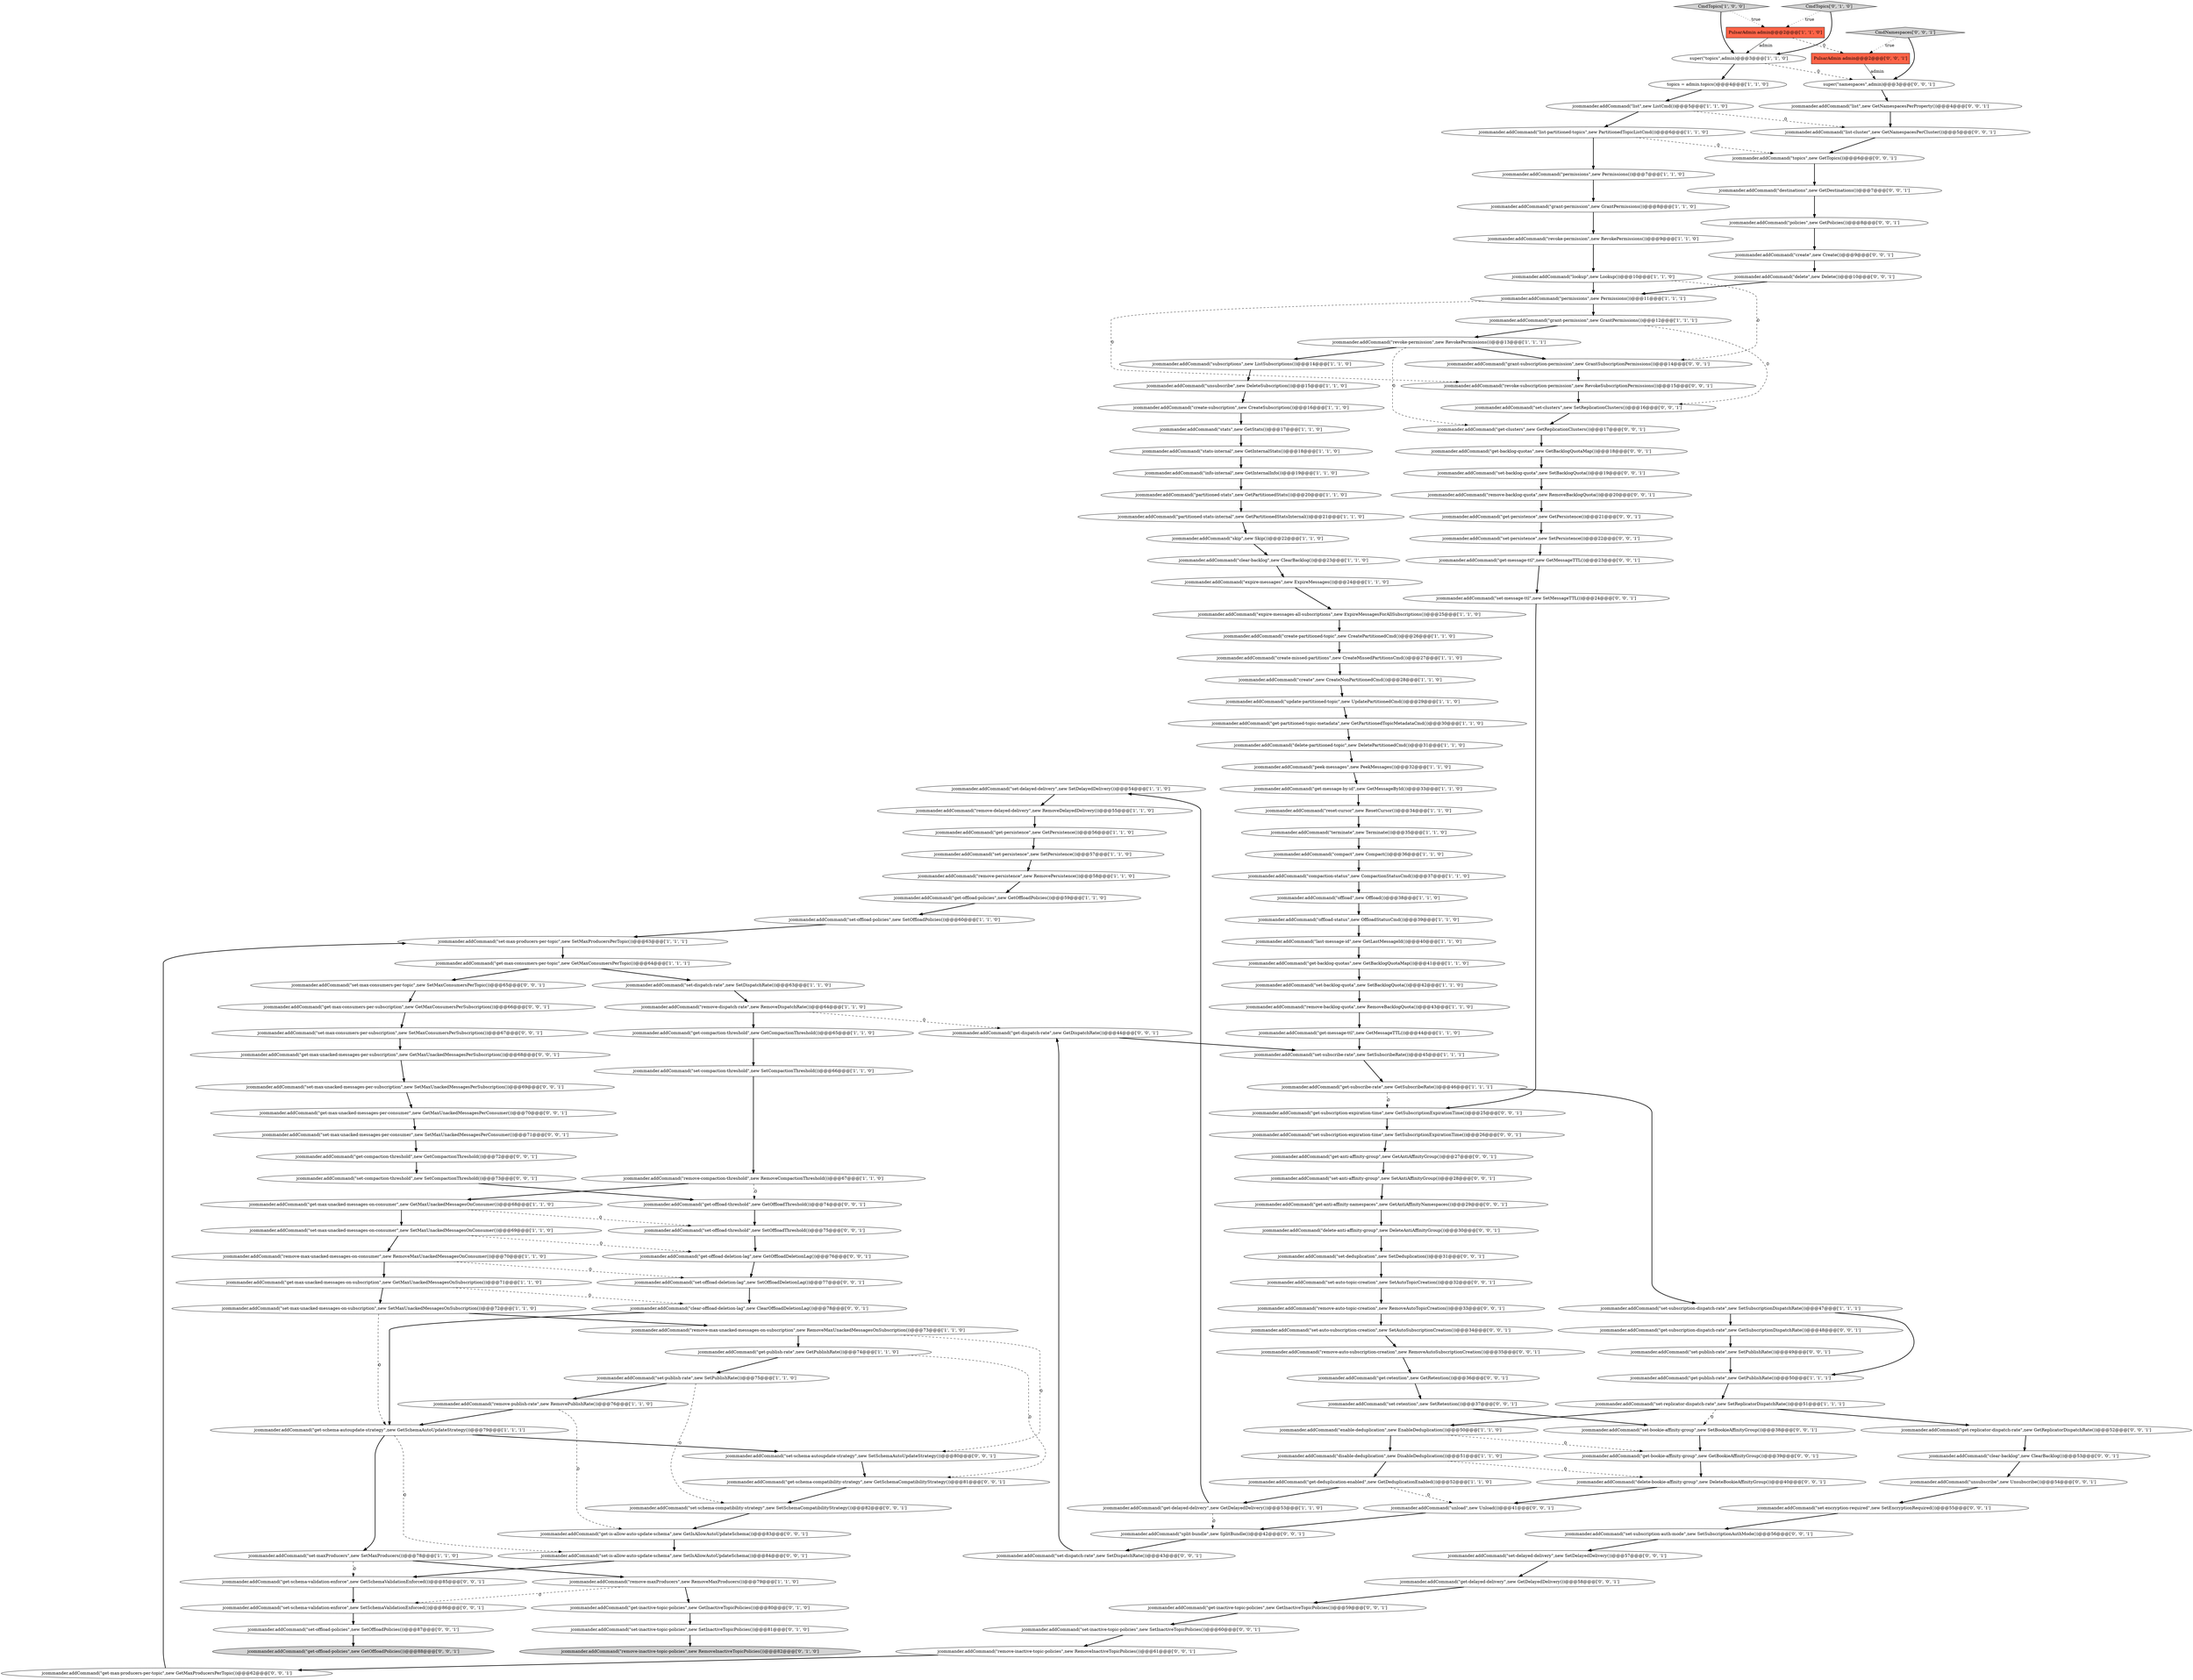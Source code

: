 digraph {
77 [style = filled, label = "jcommander.addCommand(\"set-delayed-delivery\",new SetDelayedDelivery())@@@54@@@['1', '1', '0']", fillcolor = white, shape = ellipse image = "AAA0AAABBB1BBB"];
44 [style = filled, label = "jcommander.addCommand(\"grant-permission\",new GrantPermissions())@@@8@@@['1', '1', '0']", fillcolor = white, shape = ellipse image = "AAA0AAABBB1BBB"];
90 [style = filled, label = "jcommander.addCommand(\"grant-subscription-permission\",new GrantSubscriptionPermissions())@@@14@@@['0', '0', '1']", fillcolor = white, shape = ellipse image = "AAA0AAABBB3BBB"];
52 [style = filled, label = "jcommander.addCommand(\"get-offload-policies\",new GetOffloadPolicies())@@@59@@@['1', '1', '0']", fillcolor = white, shape = ellipse image = "AAA0AAABBB1BBB"];
110 [style = filled, label = "jcommander.addCommand(\"list-cluster\",new GetNamespacesPerCluster())@@@5@@@['0', '0', '1']", fillcolor = white, shape = ellipse image = "AAA0AAABBB3BBB"];
112 [style = filled, label = "jcommander.addCommand(\"policies\",new GetPolicies())@@@8@@@['0', '0', '1']", fillcolor = white, shape = ellipse image = "AAA0AAABBB3BBB"];
13 [style = filled, label = "jcommander.addCommand(\"set-offload-policies\",new SetOffloadPolicies())@@@60@@@['1', '1', '0']", fillcolor = white, shape = ellipse image = "AAA0AAABBB1BBB"];
140 [style = filled, label = "jcommander.addCommand(\"set-subscription-expiration-time\",new SetSubscriptionExpirationTime())@@@26@@@['0', '0', '1']", fillcolor = white, shape = ellipse image = "AAA0AAABBB3BBB"];
17 [style = filled, label = "jcommander.addCommand(\"lookup\",new Lookup())@@@10@@@['1', '1', '0']", fillcolor = white, shape = ellipse image = "AAA0AAABBB1BBB"];
105 [style = filled, label = "jcommander.addCommand(\"get-max-producers-per-topic\",new GetMaxProducersPerTopic())@@@62@@@['0', '0', '1']", fillcolor = white, shape = ellipse image = "AAA0AAABBB3BBB"];
106 [style = filled, label = "jcommander.addCommand(\"clear-backlog\",new ClearBacklog())@@@53@@@['0', '0', '1']", fillcolor = white, shape = ellipse image = "AAA0AAABBB3BBB"];
15 [style = filled, label = "jcommander.addCommand(\"set-max-unacked-messages-on-consumer\",new SetMaxUnackedMessagesOnConsumer())@@@69@@@['1', '1', '0']", fillcolor = white, shape = ellipse image = "AAA0AAABBB1BBB"];
113 [style = filled, label = "jcommander.addCommand(\"set-encryption-required\",new SetEncryptionRequired())@@@55@@@['0', '0', '1']", fillcolor = white, shape = ellipse image = "AAA0AAABBB3BBB"];
31 [style = filled, label = "jcommander.addCommand(\"subscriptions\",new ListSubscriptions())@@@14@@@['1', '1', '0']", fillcolor = white, shape = ellipse image = "AAA0AAABBB1BBB"];
111 [style = filled, label = "jcommander.addCommand(\"set-max-consumers-per-topic\",new SetMaxConsumersPerTopic())@@@65@@@['0', '0', '1']", fillcolor = white, shape = ellipse image = "AAA0AAABBB3BBB"];
64 [style = filled, label = "jcommander.addCommand(\"get-subscribe-rate\",new GetSubscribeRate())@@@46@@@['1', '1', '1']", fillcolor = white, shape = ellipse image = "AAA0AAABBB1BBB"];
73 [style = filled, label = "jcommander.addCommand(\"partitioned-stats-internal\",new GetPartitionedStatsInternal())@@@21@@@['1', '1', '0']", fillcolor = white, shape = ellipse image = "AAA0AAABBB1BBB"];
35 [style = filled, label = "jcommander.addCommand(\"remove-persistence\",new RemovePersistence())@@@58@@@['1', '1', '0']", fillcolor = white, shape = ellipse image = "AAA0AAABBB1BBB"];
124 [style = filled, label = "jcommander.addCommand(\"unsubscribe\",new Unsubscribe())@@@54@@@['0', '0', '1']", fillcolor = white, shape = ellipse image = "AAA0AAABBB3BBB"];
78 [style = filled, label = "jcommander.addCommand(\"offload\",new Offload())@@@38@@@['1', '1', '0']", fillcolor = white, shape = ellipse image = "AAA0AAABBB1BBB"];
119 [style = filled, label = "jcommander.addCommand(\"delete-anti-affinity-group\",new DeleteAntiAffinityGroup())@@@30@@@['0', '0', '1']", fillcolor = white, shape = ellipse image = "AAA0AAABBB3BBB"];
121 [style = filled, label = "jcommander.addCommand(\"get-compaction-threshold\",new GetCompactionThreshold())@@@72@@@['0', '0', '1']", fillcolor = white, shape = ellipse image = "AAA0AAABBB3BBB"];
128 [style = filled, label = "jcommander.addCommand(\"get-inactive-topic-policies\",new GetInactiveTopicPolicies())@@@59@@@['0', '0', '1']", fillcolor = white, shape = ellipse image = "AAA0AAABBB3BBB"];
33 [style = filled, label = "jcommander.addCommand(\"offload-status\",new OffloadStatusCmd())@@@39@@@['1', '1', '0']", fillcolor = white, shape = ellipse image = "AAA0AAABBB1BBB"];
63 [style = filled, label = "jcommander.addCommand(\"set-maxProducers\",new SetMaxProducers())@@@78@@@['1', '1', '0']", fillcolor = white, shape = ellipse image = "AAA0AAABBB1BBB"];
59 [style = filled, label = "CmdTopics['1', '0', '0']", fillcolor = lightgray, shape = diamond image = "AAA0AAABBB1BBB"];
115 [style = filled, label = "jcommander.addCommand(\"set-persistence\",new SetPersistence())@@@22@@@['0', '0', '1']", fillcolor = white, shape = ellipse image = "AAA0AAABBB3BBB"];
120 [style = filled, label = "jcommander.addCommand(\"get-max-consumers-per-subscription\",new GetMaxConsumersPerSubscription())@@@66@@@['0', '0', '1']", fillcolor = white, shape = ellipse image = "AAA0AAABBB3BBB"];
79 [style = filled, label = "jcommander.addCommand(\"remove-inactive-topic-policies\",new RemoveInactiveTopicPolicies())@@@82@@@['0', '1', '0']", fillcolor = lightgray, shape = ellipse image = "AAA1AAABBB2BBB"];
58 [style = filled, label = "jcommander.addCommand(\"stats\",new GetStats())@@@17@@@['1', '1', '0']", fillcolor = white, shape = ellipse image = "AAA0AAABBB1BBB"];
36 [style = filled, label = "jcommander.addCommand(\"remove-max-unacked-messages-on-consumer\",new RemoveMaxUnackedMessagesOnConsumer())@@@70@@@['1', '1', '0']", fillcolor = white, shape = ellipse image = "AAA0AAABBB1BBB"];
92 [style = filled, label = "jcommander.addCommand(\"set-delayed-delivery\",new SetDelayedDelivery())@@@57@@@['0', '0', '1']", fillcolor = white, shape = ellipse image = "AAA0AAABBB3BBB"];
151 [style = filled, label = "jcommander.addCommand(\"get-backlog-quotas\",new GetBacklogQuotaMap())@@@18@@@['0', '0', '1']", fillcolor = white, shape = ellipse image = "AAA0AAABBB3BBB"];
26 [style = filled, label = "jcommander.addCommand(\"set-publish-rate\",new SetPublishRate())@@@75@@@['1', '1', '0']", fillcolor = white, shape = ellipse image = "AAA0AAABBB1BBB"];
60 [style = filled, label = "jcommander.addCommand(\"remove-backlog-quota\",new RemoveBacklogQuota())@@@43@@@['1', '1', '0']", fillcolor = white, shape = ellipse image = "AAA0AAABBB1BBB"];
83 [style = filled, label = "jcommander.addCommand(\"set-offload-policies\",new SetOffloadPolicies())@@@87@@@['0', '0', '1']", fillcolor = white, shape = ellipse image = "AAA0AAABBB3BBB"];
96 [style = filled, label = "jcommander.addCommand(\"set-anti-affinity-group\",new SetAntiAffinityGroup())@@@28@@@['0', '0', '1']", fillcolor = white, shape = ellipse image = "AAA0AAABBB3BBB"];
27 [style = filled, label = "jcommander.addCommand(\"permissions\",new Permissions())@@@11@@@['1', '1', '1']", fillcolor = white, shape = ellipse image = "AAA0AAABBB1BBB"];
156 [style = filled, label = "jcommander.addCommand(\"get-anti-affinity-namespaces\",new GetAntiAffinityNamespaces())@@@29@@@['0', '0', '1']", fillcolor = white, shape = ellipse image = "AAA0AAABBB3BBB"];
109 [style = filled, label = "jcommander.addCommand(\"get-offload-deletion-lag\",new GetOffloadDeletionLag())@@@76@@@['0', '0', '1']", fillcolor = white, shape = ellipse image = "AAA0AAABBB3BBB"];
54 [style = filled, label = "jcommander.addCommand(\"get-compaction-threshold\",new GetCompactionThreshold())@@@65@@@['1', '1', '0']", fillcolor = white, shape = ellipse image = "AAA0AAABBB1BBB"];
103 [style = filled, label = "jcommander.addCommand(\"set-max-consumers-per-subscription\",new SetMaxConsumersPerSubscription())@@@67@@@['0', '0', '1']", fillcolor = white, shape = ellipse image = "AAA0AAABBB3BBB"];
32 [style = filled, label = "jcommander.addCommand(\"set-max-producers-per-topic\",new SetMaxProducersPerTopic())@@@63@@@['1', '1', '1']", fillcolor = white, shape = ellipse image = "AAA0AAABBB1BBB"];
74 [style = filled, label = "jcommander.addCommand(\"terminate\",new Terminate())@@@35@@@['1', '1', '0']", fillcolor = white, shape = ellipse image = "AAA0AAABBB1BBB"];
148 [style = filled, label = "jcommander.addCommand(\"revoke-subscription-permission\",new RevokeSubscriptionPermissions())@@@15@@@['0', '0', '1']", fillcolor = white, shape = ellipse image = "AAA0AAABBB3BBB"];
68 [style = filled, label = "jcommander.addCommand(\"last-message-id\",new GetLastMessageId())@@@40@@@['1', '1', '0']", fillcolor = white, shape = ellipse image = "AAA0AAABBB1BBB"];
147 [style = filled, label = "PulsarAdmin admin@@@2@@@['0', '0', '1']", fillcolor = tomato, shape = box image = "AAA0AAABBB3BBB"];
136 [style = filled, label = "jcommander.addCommand(\"remove-inactive-topic-policies\",new RemoveInactiveTopicPolicies())@@@61@@@['0', '0', '1']", fillcolor = white, shape = ellipse image = "AAA0AAABBB3BBB"];
138 [style = filled, label = "jcommander.addCommand(\"get-max-unacked-messages-per-consumer\",new GetMaxUnackedMessagesPerConsumer())@@@70@@@['0', '0', '1']", fillcolor = white, shape = ellipse image = "AAA0AAABBB3BBB"];
153 [style = filled, label = "jcommander.addCommand(\"set-bookie-affinity-group\",new SetBookieAffinityGroup())@@@38@@@['0', '0', '1']", fillcolor = white, shape = ellipse image = "AAA0AAABBB3BBB"];
81 [style = filled, label = "jcommander.addCommand(\"get-inactive-topic-policies\",new GetInactiveTopicPolicies())@@@80@@@['0', '1', '0']", fillcolor = white, shape = ellipse image = "AAA1AAABBB2BBB"];
101 [style = filled, label = "jcommander.addCommand(\"set-message-ttl\",new SetMessageTTL())@@@24@@@['0', '0', '1']", fillcolor = white, shape = ellipse image = "AAA0AAABBB3BBB"];
38 [style = filled, label = "jcommander.addCommand(\"get-delayed-delivery\",new GetDelayedDelivery())@@@53@@@['1', '1', '0']", fillcolor = white, shape = ellipse image = "AAA0AAABBB1BBB"];
89 [style = filled, label = "jcommander.addCommand(\"remove-auto-topic-creation\",new RemoveAutoTopicCreation())@@@33@@@['0', '0', '1']", fillcolor = white, shape = ellipse image = "AAA0AAABBB3BBB"];
70 [style = filled, label = "jcommander.addCommand(\"remove-delayed-delivery\",new RemoveDelayedDelivery())@@@55@@@['1', '1', '0']", fillcolor = white, shape = ellipse image = "AAA0AAABBB1BBB"];
6 [style = filled, label = "jcommander.addCommand(\"list\",new ListCmd())@@@5@@@['1', '1', '0']", fillcolor = white, shape = ellipse image = "AAA0AAABBB1BBB"];
8 [style = filled, label = "jcommander.addCommand(\"update-partitioned-topic\",new UpdatePartitionedCmd())@@@29@@@['1', '1', '0']", fillcolor = white, shape = ellipse image = "AAA0AAABBB1BBB"];
85 [style = filled, label = "jcommander.addCommand(\"delete\",new Delete())@@@10@@@['0', '0', '1']", fillcolor = white, shape = ellipse image = "AAA0AAABBB3BBB"];
117 [style = filled, label = "jcommander.addCommand(\"get-delayed-delivery\",new GetDelayedDelivery())@@@58@@@['0', '0', '1']", fillcolor = white, shape = ellipse image = "AAA0AAABBB3BBB"];
2 [style = filled, label = "jcommander.addCommand(\"remove-max-unacked-messages-on-subscription\",new RemoveMaxUnackedMessagesOnSubscription())@@@73@@@['1', '1', '0']", fillcolor = white, shape = ellipse image = "AAA0AAABBB1BBB"];
149 [style = filled, label = "jcommander.addCommand(\"set-auto-subscription-creation\",new SetAutoSubscriptionCreation())@@@34@@@['0', '0', '1']", fillcolor = white, shape = ellipse image = "AAA0AAABBB3BBB"];
37 [style = filled, label = "jcommander.addCommand(\"get-message-ttl\",new GetMessageTTL())@@@44@@@['1', '1', '0']", fillcolor = white, shape = ellipse image = "AAA0AAABBB1BBB"];
41 [style = filled, label = "jcommander.addCommand(\"set-max-unacked-messages-on-subscription\",new SetMaxUnackedMessagesOnSubscription())@@@72@@@['1', '1', '0']", fillcolor = white, shape = ellipse image = "AAA0AAABBB1BBB"];
114 [style = filled, label = "jcommander.addCommand(\"set-offload-deletion-lag\",new SetOffloadDeletionLag())@@@77@@@['0', '0', '1']", fillcolor = white, shape = ellipse image = "AAA0AAABBB3BBB"];
4 [style = filled, label = "jcommander.addCommand(\"enable-deduplication\",new EnableDeduplication())@@@50@@@['1', '1', '0']", fillcolor = white, shape = ellipse image = "AAA0AAABBB1BBB"];
88 [style = filled, label = "jcommander.addCommand(\"topics\",new GetTopics())@@@6@@@['0', '0', '1']", fillcolor = white, shape = ellipse image = "AAA0AAABBB3BBB"];
104 [style = filled, label = "jcommander.addCommand(\"get-anti-affinity-group\",new GetAntiAffinityGroup())@@@27@@@['0', '0', '1']", fillcolor = white, shape = ellipse image = "AAA0AAABBB3BBB"];
20 [style = filled, label = "PulsarAdmin admin@@@2@@@['1', '1', '0']", fillcolor = tomato, shape = box image = "AAA0AAABBB1BBB"];
50 [style = filled, label = "jcommander.addCommand(\"expire-messages-all-subscriptions\",new ExpireMessagesForAllSubscriptions())@@@25@@@['1', '1', '0']", fillcolor = white, shape = ellipse image = "AAA0AAABBB1BBB"];
127 [style = filled, label = "jcommander.addCommand(\"remove-auto-subscription-creation\",new RemoveAutoSubscriptionCreation())@@@35@@@['0', '0', '1']", fillcolor = white, shape = ellipse image = "AAA0AAABBB3BBB"];
19 [style = filled, label = "jcommander.addCommand(\"list-partitioned-topics\",new PartitionedTopicListCmd())@@@6@@@['1', '1', '0']", fillcolor = white, shape = ellipse image = "AAA0AAABBB1BBB"];
152 [style = filled, label = "jcommander.addCommand(\"set-publish-rate\",new SetPublishRate())@@@49@@@['0', '0', '1']", fillcolor = white, shape = ellipse image = "AAA0AAABBB3BBB"];
56 [style = filled, label = "super(\"topics\",admin)@@@3@@@['1', '1', '0']", fillcolor = white, shape = ellipse image = "AAA0AAABBB1BBB"];
43 [style = filled, label = "jcommander.addCommand(\"revoke-permission\",new RevokePermissions())@@@13@@@['1', '1', '1']", fillcolor = white, shape = ellipse image = "AAA0AAABBB1BBB"];
154 [style = filled, label = "jcommander.addCommand(\"set-subscription-auth-mode\",new SetSubscriptionAuthMode())@@@56@@@['0', '0', '1']", fillcolor = white, shape = ellipse image = "AAA0AAABBB3BBB"];
34 [style = filled, label = "jcommander.addCommand(\"remove-compaction-threshold\",new RemoveCompactionThreshold())@@@67@@@['1', '1', '0']", fillcolor = white, shape = ellipse image = "AAA0AAABBB1BBB"];
40 [style = filled, label = "jcommander.addCommand(\"get-schema-autoupdate-strategy\",new GetSchemaAutoUpdateStrategy())@@@79@@@['1', '1', '1']", fillcolor = white, shape = ellipse image = "AAA0AAABBB1BBB"];
82 [style = filled, label = "jcommander.addCommand(\"set-inactive-topic-policies\",new SetInactiveTopicPolicies())@@@81@@@['0', '1', '0']", fillcolor = white, shape = ellipse image = "AAA1AAABBB2BBB"];
123 [style = filled, label = "jcommander.addCommand(\"create\",new Create())@@@9@@@['0', '0', '1']", fillcolor = white, shape = ellipse image = "AAA0AAABBB3BBB"];
30 [style = filled, label = "jcommander.addCommand(\"set-subscribe-rate\",new SetSubscribeRate())@@@45@@@['1', '1', '1']", fillcolor = white, shape = ellipse image = "AAA0AAABBB1BBB"];
12 [style = filled, label = "jcommander.addCommand(\"create-partitioned-topic\",new CreatePartitionedCmd())@@@26@@@['1', '1', '0']", fillcolor = white, shape = ellipse image = "AAA0AAABBB1BBB"];
51 [style = filled, label = "jcommander.addCommand(\"reset-cursor\",new ResetCursor())@@@34@@@['1', '1', '0']", fillcolor = white, shape = ellipse image = "AAA0AAABBB1BBB"];
145 [style = filled, label = "jcommander.addCommand(\"remove-backlog-quota\",new RemoveBacklogQuota())@@@20@@@['0', '0', '1']", fillcolor = white, shape = ellipse image = "AAA0AAABBB3BBB"];
22 [style = filled, label = "jcommander.addCommand(\"set-dispatch-rate\",new SetDispatchRate())@@@63@@@['1', '1', '0']", fillcolor = white, shape = ellipse image = "AAA0AAABBB1BBB"];
108 [style = filled, label = "jcommander.addCommand(\"get-max-unacked-messages-per-subscription\",new GetMaxUnackedMessagesPerSubscription())@@@68@@@['0', '0', '1']", fillcolor = white, shape = ellipse image = "AAA0AAABBB3BBB"];
91 [style = filled, label = "jcommander.addCommand(\"set-offload-threshold\",new SetOffloadThreshold())@@@75@@@['0', '0', '1']", fillcolor = white, shape = ellipse image = "AAA0AAABBB3BBB"];
122 [style = filled, label = "jcommander.addCommand(\"clear-offload-deletion-lag\",new ClearOffloadDeletionLag())@@@78@@@['0', '0', '1']", fillcolor = white, shape = ellipse image = "AAA0AAABBB3BBB"];
157 [style = filled, label = "jcommander.addCommand(\"set-backlog-quota\",new SetBacklogQuota())@@@19@@@['0', '0', '1']", fillcolor = white, shape = ellipse image = "AAA0AAABBB3BBB"];
76 [style = filled, label = "jcommander.addCommand(\"expire-messages\",new ExpireMessages())@@@24@@@['1', '1', '0']", fillcolor = white, shape = ellipse image = "AAA0AAABBB1BBB"];
126 [style = filled, label = "jcommander.addCommand(\"set-schema-compatibility-strategy\",new SetSchemaCompatibilityStrategy())@@@82@@@['0', '0', '1']", fillcolor = white, shape = ellipse image = "AAA0AAABBB3BBB"];
29 [style = filled, label = "jcommander.addCommand(\"remove-dispatch-rate\",new RemoveDispatchRate())@@@64@@@['1', '1', '0']", fillcolor = white, shape = ellipse image = "AAA0AAABBB1BBB"];
7 [style = filled, label = "jcommander.addCommand(\"partitioned-stats\",new GetPartitionedStats())@@@20@@@['1', '1', '0']", fillcolor = white, shape = ellipse image = "AAA0AAABBB1BBB"];
131 [style = filled, label = "jcommander.addCommand(\"get-message-ttl\",new GetMessageTTL())@@@23@@@['0', '0', '1']", fillcolor = white, shape = ellipse image = "AAA0AAABBB3BBB"];
9 [style = filled, label = "jcommander.addCommand(\"create\",new CreateNonPartitionedCmd())@@@28@@@['1', '1', '0']", fillcolor = white, shape = ellipse image = "AAA0AAABBB1BBB"];
100 [style = filled, label = "jcommander.addCommand(\"get-dispatch-rate\",new GetDispatchRate())@@@44@@@['0', '0', '1']", fillcolor = white, shape = ellipse image = "AAA0AAABBB3BBB"];
98 [style = filled, label = "jcommander.addCommand(\"delete-bookie-affinity-group\",new DeleteBookieAffinityGroup())@@@40@@@['0', '0', '1']", fillcolor = white, shape = ellipse image = "AAA0AAABBB3BBB"];
46 [style = filled, label = "jcommander.addCommand(\"set-replicator-dispatch-rate\",new SetReplicatorDispatchRate())@@@51@@@['1', '1', '1']", fillcolor = white, shape = ellipse image = "AAA0AAABBB1BBB"];
69 [style = filled, label = "jcommander.addCommand(\"get-max-unacked-messages-on-subscription\",new GetMaxUnackedMessagesOnSubscription())@@@71@@@['1', '1', '0']", fillcolor = white, shape = ellipse image = "AAA0AAABBB1BBB"];
65 [style = filled, label = "jcommander.addCommand(\"get-max-unacked-messages-on-consumer\",new GetMaxUnackedMessagesOnConsumer())@@@68@@@['1', '1', '0']", fillcolor = white, shape = ellipse image = "AAA0AAABBB1BBB"];
144 [style = filled, label = "jcommander.addCommand(\"set-is-allow-auto-update-schema\",new SetIsAllowAutoUpdateSchema())@@@84@@@['0', '0', '1']", fillcolor = white, shape = ellipse image = "AAA0AAABBB3BBB"];
5 [style = filled, label = "jcommander.addCommand(\"delete-partitioned-topic\",new DeletePartitionedCmd())@@@31@@@['1', '1', '0']", fillcolor = white, shape = ellipse image = "AAA0AAABBB1BBB"];
93 [style = filled, label = "jcommander.addCommand(\"set-schema-validation-enforce\",new SetSchemaValidationEnforced())@@@86@@@['0', '0', '1']", fillcolor = white, shape = ellipse image = "AAA0AAABBB3BBB"];
116 [style = filled, label = "jcommander.addCommand(\"get-persistence\",new GetPersistence())@@@21@@@['0', '0', '1']", fillcolor = white, shape = ellipse image = "AAA0AAABBB3BBB"];
142 [style = filled, label = "jcommander.addCommand(\"list\",new GetNamespacesPerProperty())@@@4@@@['0', '0', '1']", fillcolor = white, shape = ellipse image = "AAA0AAABBB3BBB"];
53 [style = filled, label = "jcommander.addCommand(\"get-backlog-quotas\",new GetBacklogQuotaMap())@@@41@@@['1', '1', '0']", fillcolor = white, shape = ellipse image = "AAA0AAABBB1BBB"];
130 [style = filled, label = "jcommander.addCommand(\"set-clusters\",new SetReplicationClusters())@@@16@@@['0', '0', '1']", fillcolor = white, shape = ellipse image = "AAA0AAABBB3BBB"];
48 [style = filled, label = "jcommander.addCommand(\"unsubscribe\",new DeleteSubscription())@@@15@@@['1', '1', '0']", fillcolor = white, shape = ellipse image = "AAA0AAABBB1BBB"];
67 [style = filled, label = "jcommander.addCommand(\"create-subscription\",new CreateSubscription())@@@16@@@['1', '1', '0']", fillcolor = white, shape = ellipse image = "AAA0AAABBB1BBB"];
10 [style = filled, label = "jcommander.addCommand(\"get-message-by-id\",new GetMessageById())@@@33@@@['1', '1', '0']", fillcolor = white, shape = ellipse image = "AAA0AAABBB1BBB"];
75 [style = filled, label = "jcommander.addCommand(\"remove-maxProducers\",new RemoveMaxProducers())@@@79@@@['1', '1', '0']", fillcolor = white, shape = ellipse image = "AAA0AAABBB1BBB"];
1 [style = filled, label = "jcommander.addCommand(\"set-subscription-dispatch-rate\",new SetSubscriptionDispatchRate())@@@47@@@['1', '1', '1']", fillcolor = white, shape = ellipse image = "AAA0AAABBB1BBB"];
137 [style = filled, label = "jcommander.addCommand(\"set-max-unacked-messages-per-subscription\",new SetMaxUnackedMessagesPerSubscription())@@@69@@@['0', '0', '1']", fillcolor = white, shape = ellipse image = "AAA0AAABBB3BBB"];
16 [style = filled, label = "jcommander.addCommand(\"get-persistence\",new GetPersistence())@@@56@@@['1', '1', '0']", fillcolor = white, shape = ellipse image = "AAA0AAABBB1BBB"];
86 [style = filled, label = "jcommander.addCommand(\"set-deduplication\",new SetDeduplication())@@@31@@@['0', '0', '1']", fillcolor = white, shape = ellipse image = "AAA0AAABBB3BBB"];
143 [style = filled, label = "jcommander.addCommand(\"get-bookie-affinity-group\",new GetBookieAffinityGroup())@@@39@@@['0', '0', '1']", fillcolor = white, shape = ellipse image = "AAA0AAABBB3BBB"];
21 [style = filled, label = "jcommander.addCommand(\"set-backlog-quota\",new SetBacklogQuota())@@@42@@@['1', '1', '0']", fillcolor = white, shape = ellipse image = "AAA0AAABBB1BBB"];
25 [style = filled, label = "jcommander.addCommand(\"grant-permission\",new GrantPermissions())@@@12@@@['1', '1', '1']", fillcolor = white, shape = ellipse image = "AAA0AAABBB1BBB"];
62 [style = filled, label = "jcommander.addCommand(\"compact\",new Compact())@@@36@@@['1', '1', '0']", fillcolor = white, shape = ellipse image = "AAA0AAABBB1BBB"];
99 [style = filled, label = "jcommander.addCommand(\"set-retention\",new SetRetention())@@@37@@@['0', '0', '1']", fillcolor = white, shape = ellipse image = "AAA0AAABBB3BBB"];
129 [style = filled, label = "jcommander.addCommand(\"get-is-allow-auto-update-schema\",new GetIsAllowAutoUpdateSchema())@@@83@@@['0', '0', '1']", fillcolor = white, shape = ellipse image = "AAA0AAABBB3BBB"];
97 [style = filled, label = "jcommander.addCommand(\"get-schema-validation-enforce\",new GetSchemaValidationEnforced())@@@85@@@['0', '0', '1']", fillcolor = white, shape = ellipse image = "AAA0AAABBB3BBB"];
141 [style = filled, label = "jcommander.addCommand(\"unload\",new Unload())@@@41@@@['0', '0', '1']", fillcolor = white, shape = ellipse image = "AAA0AAABBB3BBB"];
159 [style = filled, label = "super(\"namespaces\",admin)@@@3@@@['0', '0', '1']", fillcolor = white, shape = ellipse image = "AAA0AAABBB3BBB"];
18 [style = filled, label = "jcommander.addCommand(\"create-missed-partitions\",new CreateMissedPartitionsCmd())@@@27@@@['1', '1', '0']", fillcolor = white, shape = ellipse image = "AAA0AAABBB1BBB"];
95 [style = filled, label = "jcommander.addCommand(\"get-subscription-dispatch-rate\",new GetSubscriptionDispatchRate())@@@48@@@['0', '0', '1']", fillcolor = white, shape = ellipse image = "AAA0AAABBB3BBB"];
94 [style = filled, label = "jcommander.addCommand(\"destinations\",new GetDestinations())@@@7@@@['0', '0', '1']", fillcolor = white, shape = ellipse image = "AAA0AAABBB3BBB"];
49 [style = filled, label = "jcommander.addCommand(\"set-compaction-threshold\",new SetCompactionThreshold())@@@66@@@['1', '1', '0']", fillcolor = white, shape = ellipse image = "AAA0AAABBB1BBB"];
71 [style = filled, label = "jcommander.addCommand(\"get-publish-rate\",new GetPublishRate())@@@74@@@['1', '1', '0']", fillcolor = white, shape = ellipse image = "AAA0AAABBB1BBB"];
134 [style = filled, label = "jcommander.addCommand(\"set-max-unacked-messages-per-consumer\",new SetMaxUnackedMessagesPerConsumer())@@@71@@@['0', '0', '1']", fillcolor = white, shape = ellipse image = "AAA0AAABBB3BBB"];
80 [style = filled, label = "CmdTopics['0', '1', '0']", fillcolor = lightgray, shape = diamond image = "AAA0AAABBB2BBB"];
125 [style = filled, label = "jcommander.addCommand(\"set-auto-topic-creation\",new SetAutoTopicCreation())@@@32@@@['0', '0', '1']", fillcolor = white, shape = ellipse image = "AAA0AAABBB3BBB"];
146 [style = filled, label = "jcommander.addCommand(\"set-inactive-topic-policies\",new SetInactiveTopicPolicies())@@@60@@@['0', '0', '1']", fillcolor = white, shape = ellipse image = "AAA0AAABBB3BBB"];
87 [style = filled, label = "jcommander.addCommand(\"get-clusters\",new GetReplicationClusters())@@@17@@@['0', '0', '1']", fillcolor = white, shape = ellipse image = "AAA0AAABBB3BBB"];
102 [style = filled, label = "jcommander.addCommand(\"split-bundle\",new SplitBundle())@@@42@@@['0', '0', '1']", fillcolor = white, shape = ellipse image = "AAA0AAABBB3BBB"];
55 [style = filled, label = "jcommander.addCommand(\"permissions\",new Permissions())@@@7@@@['1', '1', '0']", fillcolor = white, shape = ellipse image = "AAA0AAABBB1BBB"];
139 [style = filled, label = "jcommander.addCommand(\"set-schema-autoupdate-strategy\",new SetSchemaAutoUpdateStrategy())@@@80@@@['0', '0', '1']", fillcolor = white, shape = ellipse image = "AAA0AAABBB3BBB"];
66 [style = filled, label = "jcommander.addCommand(\"clear-backlog\",new ClearBacklog())@@@23@@@['1', '1', '0']", fillcolor = white, shape = ellipse image = "AAA0AAABBB1BBB"];
133 [style = filled, label = "jcommander.addCommand(\"get-schema-compatibility-strategy\",new GetSchemaCompatibilityStrategy())@@@81@@@['0', '0', '1']", fillcolor = white, shape = ellipse image = "AAA0AAABBB3BBB"];
28 [style = filled, label = "jcommander.addCommand(\"compaction-status\",new CompactionStatusCmd())@@@37@@@['1', '1', '0']", fillcolor = white, shape = ellipse image = "AAA0AAABBB1BBB"];
23 [style = filled, label = "jcommander.addCommand(\"get-publish-rate\",new GetPublishRate())@@@50@@@['1', '1', '1']", fillcolor = white, shape = ellipse image = "AAA0AAABBB1BBB"];
0 [style = filled, label = "jcommander.addCommand(\"stats-internal\",new GetInternalStats())@@@18@@@['1', '1', '0']", fillcolor = white, shape = ellipse image = "AAA0AAABBB1BBB"];
61 [style = filled, label = "jcommander.addCommand(\"get-deduplication-enabled\",new GetDeduplicationEnabled())@@@52@@@['1', '1', '0']", fillcolor = white, shape = ellipse image = "AAA0AAABBB1BBB"];
42 [style = filled, label = "jcommander.addCommand(\"get-max-consumers-per-topic\",new GetMaxConsumersPerTopic())@@@64@@@['1', '1', '1']", fillcolor = white, shape = ellipse image = "AAA0AAABBB1BBB"];
135 [style = filled, label = "jcommander.addCommand(\"set-dispatch-rate\",new SetDispatchRate())@@@43@@@['0', '0', '1']", fillcolor = white, shape = ellipse image = "AAA0AAABBB3BBB"];
84 [style = filled, label = "jcommander.addCommand(\"get-offload-policies\",new GetOffloadPolicies())@@@88@@@['0', '0', '1']", fillcolor = lightgray, shape = ellipse image = "AAA0AAABBB3BBB"];
72 [style = filled, label = "jcommander.addCommand(\"revoke-permission\",new RevokePermissions())@@@9@@@['1', '1', '0']", fillcolor = white, shape = ellipse image = "AAA0AAABBB1BBB"];
155 [style = filled, label = "jcommander.addCommand(\"get-offload-threshold\",new GetOffloadThreshold())@@@74@@@['0', '0', '1']", fillcolor = white, shape = ellipse image = "AAA0AAABBB3BBB"];
3 [style = filled, label = "jcommander.addCommand(\"peek-messages\",new PeekMessages())@@@32@@@['1', '1', '0']", fillcolor = white, shape = ellipse image = "AAA0AAABBB1BBB"];
39 [style = filled, label = "jcommander.addCommand(\"info-internal\",new GetInternalInfo())@@@19@@@['1', '1', '0']", fillcolor = white, shape = ellipse image = "AAA0AAABBB1BBB"];
107 [style = filled, label = "jcommander.addCommand(\"set-compaction-threshold\",new SetCompactionThreshold())@@@73@@@['0', '0', '1']", fillcolor = white, shape = ellipse image = "AAA0AAABBB3BBB"];
45 [style = filled, label = "jcommander.addCommand(\"remove-publish-rate\",new RemovePublishRate())@@@76@@@['1', '1', '0']", fillcolor = white, shape = ellipse image = "AAA0AAABBB1BBB"];
57 [style = filled, label = "jcommander.addCommand(\"get-partitioned-topic-metadata\",new GetPartitionedTopicMetadataCmd())@@@30@@@['1', '1', '0']", fillcolor = white, shape = ellipse image = "AAA0AAABBB1BBB"];
118 [style = filled, label = "CmdNamespaces['0', '0', '1']", fillcolor = lightgray, shape = diamond image = "AAA0AAABBB3BBB"];
47 [style = filled, label = "topics = admin.topics()@@@4@@@['1', '1', '0']", fillcolor = white, shape = ellipse image = "AAA0AAABBB1BBB"];
150 [style = filled, label = "jcommander.addCommand(\"get-retention\",new GetRetention())@@@36@@@['0', '0', '1']", fillcolor = white, shape = ellipse image = "AAA0AAABBB3BBB"];
14 [style = filled, label = "jcommander.addCommand(\"disable-deduplication\",new DisableDeduplication())@@@51@@@['1', '1', '0']", fillcolor = white, shape = ellipse image = "AAA0AAABBB1BBB"];
158 [style = filled, label = "jcommander.addCommand(\"get-replicator-dispatch-rate\",new GetReplicatorDispatchRate())@@@52@@@['0', '0', '1']", fillcolor = white, shape = ellipse image = "AAA0AAABBB3BBB"];
11 [style = filled, label = "jcommander.addCommand(\"set-persistence\",new SetPersistence())@@@57@@@['1', '1', '0']", fillcolor = white, shape = ellipse image = "AAA0AAABBB1BBB"];
132 [style = filled, label = "jcommander.addCommand(\"get-subscription-expiration-time\",new GetSubscriptionExpirationTime())@@@25@@@['0', '0', '1']", fillcolor = white, shape = ellipse image = "AAA0AAABBB3BBB"];
24 [style = filled, label = "jcommander.addCommand(\"skip\",new Skip())@@@22@@@['1', '1', '0']", fillcolor = white, shape = ellipse image = "AAA0AAABBB1BBB"];
145->116 [style = bold, label=""];
22->29 [style = bold, label=""];
59->56 [style = bold, label=""];
141->102 [style = bold, label=""];
3->10 [style = bold, label=""];
140->104 [style = bold, label=""];
63->97 [style = dashed, label="0"];
148->130 [style = bold, label=""];
75->93 [style = dashed, label="0"];
20->56 [style = solid, label="admin"];
118->159 [style = bold, label=""];
61->141 [style = dashed, label="0"];
110->88 [style = bold, label=""];
95->152 [style = bold, label=""];
81->82 [style = bold, label=""];
150->99 [style = bold, label=""];
88->94 [style = bold, label=""];
99->153 [style = bold, label=""];
56->159 [style = dashed, label="0"];
89->149 [style = bold, label=""];
65->15 [style = bold, label=""];
101->132 [style = bold, label=""];
2->139 [style = dashed, label="0"];
2->71 [style = bold, label=""];
6->19 [style = bold, label=""];
1->23 [style = bold, label=""];
40->144 [style = dashed, label="0"];
7->73 [style = bold, label=""];
29->54 [style = bold, label=""];
90->148 [style = bold, label=""];
143->98 [style = bold, label=""];
122->40 [style = bold, label=""];
136->105 [style = bold, label=""];
103->108 [style = bold, label=""];
37->30 [style = bold, label=""];
66->76 [style = bold, label=""];
107->155 [style = bold, label=""];
102->135 [style = bold, label=""];
149->127 [style = bold, label=""];
62->28 [style = bold, label=""];
111->120 [style = bold, label=""];
119->86 [style = bold, label=""];
106->124 [style = bold, label=""];
64->1 [style = bold, label=""];
100->30 [style = bold, label=""];
43->87 [style = dashed, label="0"];
152->23 [style = bold, label=""];
138->134 [style = bold, label=""];
35->52 [style = bold, label=""];
146->136 [style = bold, label=""];
113->154 [style = bold, label=""];
67->58 [style = bold, label=""];
151->157 [style = bold, label=""];
96->156 [style = bold, label=""];
155->91 [style = bold, label=""];
124->113 [style = bold, label=""];
65->91 [style = dashed, label="0"];
8->57 [style = bold, label=""];
17->27 [style = bold, label=""];
27->25 [style = bold, label=""];
46->153 [style = dashed, label="0"];
83->84 [style = bold, label=""];
28->78 [style = bold, label=""];
129->144 [style = bold, label=""];
92->117 [style = bold, label=""];
105->32 [style = bold, label=""];
45->129 [style = dashed, label="0"];
118->147 [style = dotted, label="true"];
73->24 [style = bold, label=""];
74->62 [style = bold, label=""];
17->90 [style = dashed, label="0"];
4->143 [style = dashed, label="0"];
6->110 [style = dashed, label="0"];
123->85 [style = bold, label=""];
94->112 [style = bold, label=""];
98->141 [style = bold, label=""];
10->51 [style = bold, label=""];
71->133 [style = dashed, label="0"];
159->142 [style = bold, label=""];
154->92 [style = bold, label=""];
86->125 [style = bold, label=""];
1->95 [style = bold, label=""];
25->43 [style = bold, label=""];
36->69 [style = bold, label=""];
156->119 [style = bold, label=""];
15->36 [style = bold, label=""];
76->50 [style = bold, label=""];
121->107 [style = bold, label=""];
12->18 [style = bold, label=""];
58->0 [style = bold, label=""];
11->35 [style = bold, label=""];
26->45 [style = bold, label=""];
116->115 [style = bold, label=""];
19->55 [style = bold, label=""];
85->27 [style = bold, label=""];
34->155 [style = dashed, label="0"];
41->40 [style = dashed, label="0"];
87->151 [style = bold, label=""];
139->133 [style = bold, label=""];
71->26 [style = bold, label=""];
104->96 [style = bold, label=""];
108->137 [style = bold, label=""];
25->130 [style = dashed, label="0"];
46->4 [style = bold, label=""];
42->22 [style = bold, label=""];
137->138 [style = bold, label=""];
14->98 [style = dashed, label="0"];
120->103 [style = bold, label=""];
64->132 [style = dashed, label="0"];
45->40 [style = bold, label=""];
93->83 [style = bold, label=""];
158->106 [style = bold, label=""];
117->128 [style = bold, label=""];
41->2 [style = bold, label=""];
59->20 [style = dotted, label="true"];
51->74 [style = bold, label=""];
47->6 [style = bold, label=""];
0->39 [style = bold, label=""];
52->13 [style = bold, label=""];
44->72 [style = bold, label=""];
130->87 [style = bold, label=""];
38->77 [style = bold, label=""];
82->79 [style = bold, label=""];
153->143 [style = bold, label=""];
72->17 [style = bold, label=""];
127->150 [style = bold, label=""];
69->41 [style = bold, label=""];
32->42 [style = bold, label=""];
91->109 [style = bold, label=""];
69->122 [style = dashed, label="0"];
33->68 [style = bold, label=""];
46->158 [style = bold, label=""];
18->9 [style = bold, label=""];
20->147 [style = dashed, label="0"];
29->100 [style = dashed, label="0"];
48->67 [style = bold, label=""];
34->65 [style = bold, label=""];
21->60 [style = bold, label=""];
56->47 [style = bold, label=""];
30->64 [style = bold, label=""];
5->3 [style = bold, label=""];
77->70 [style = bold, label=""];
128->146 [style = bold, label=""];
132->140 [style = bold, label=""];
16->11 [style = bold, label=""];
42->111 [style = bold, label=""];
68->53 [style = bold, label=""];
78->33 [style = bold, label=""];
53->21 [style = bold, label=""];
80->56 [style = bold, label=""];
43->90 [style = bold, label=""];
54->49 [style = bold, label=""];
126->129 [style = bold, label=""];
43->31 [style = bold, label=""];
63->75 [style = bold, label=""];
133->126 [style = bold, label=""];
134->121 [style = bold, label=""];
55->44 [style = bold, label=""];
114->122 [style = bold, label=""];
131->101 [style = bold, label=""];
23->46 [style = bold, label=""];
31->48 [style = bold, label=""];
144->97 [style = bold, label=""];
125->89 [style = bold, label=""];
75->81 [style = bold, label=""];
24->66 [style = bold, label=""];
27->148 [style = dashed, label="0"];
112->123 [style = bold, label=""];
60->37 [style = bold, label=""];
70->16 [style = bold, label=""];
142->110 [style = bold, label=""];
36->114 [style = dashed, label="0"];
80->20 [style = dotted, label="true"];
40->139 [style = bold, label=""];
97->93 [style = bold, label=""];
39->7 [style = bold, label=""];
26->126 [style = dashed, label="0"];
135->100 [style = bold, label=""];
4->14 [style = bold, label=""];
40->63 [style = bold, label=""];
38->102 [style = dashed, label="0"];
115->131 [style = bold, label=""];
109->114 [style = bold, label=""];
9->8 [style = bold, label=""];
57->5 [style = bold, label=""];
49->34 [style = bold, label=""];
147->159 [style = solid, label="admin"];
13->32 [style = bold, label=""];
61->38 [style = bold, label=""];
19->88 [style = dashed, label="0"];
15->109 [style = dashed, label="0"];
50->12 [style = bold, label=""];
14->61 [style = bold, label=""];
157->145 [style = bold, label=""];
}

